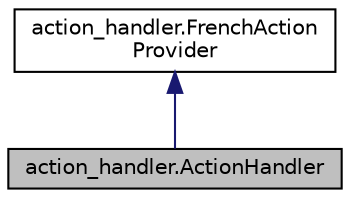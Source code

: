 digraph "action_handler.ActionHandler"
{
  edge [fontname="Helvetica",fontsize="10",labelfontname="Helvetica",labelfontsize="10"];
  node [fontname="Helvetica",fontsize="10",shape=record];
  Node1 [label="action_handler.ActionHandler",height=0.2,width=0.4,color="black", fillcolor="grey75", style="filled", fontcolor="black"];
  Node2 -> Node1 [dir="back",color="midnightblue",fontsize="10",style="solid",fontname="Helvetica"];
  Node2 [label="action_handler.FrenchAction\lProvider",height=0.2,width=0.4,color="black", fillcolor="white", style="filled",URL="$classaction__handler_1_1_french_action_provider.html"];
}
